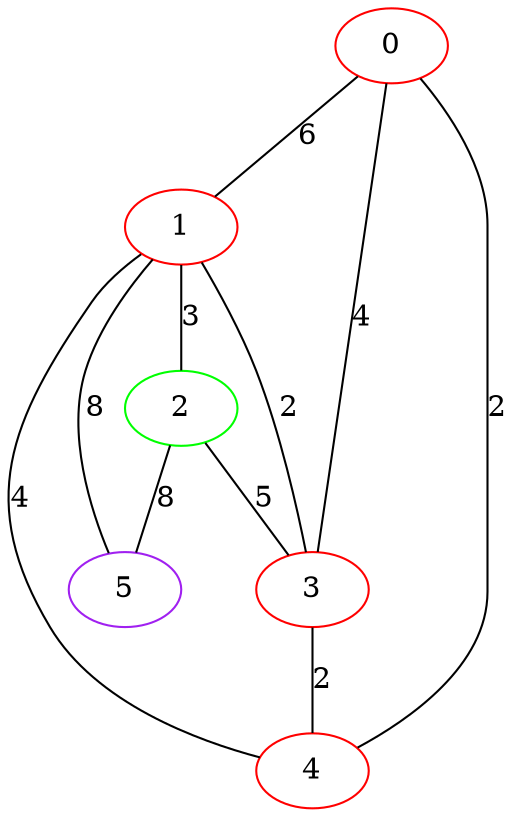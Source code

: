 graph "" {
0 [color=red, weight=1];
1 [color=red, weight=1];
2 [color=green, weight=2];
3 [color=red, weight=1];
4 [color=red, weight=1];
5 [color=purple, weight=4];
0 -- 1  [key=0, label=6];
0 -- 3  [key=0, label=4];
0 -- 4  [key=0, label=2];
1 -- 2  [key=0, label=3];
1 -- 3  [key=0, label=2];
1 -- 4  [key=0, label=4];
1 -- 5  [key=0, label=8];
2 -- 3  [key=0, label=5];
2 -- 5  [key=0, label=8];
3 -- 4  [key=0, label=2];
}
